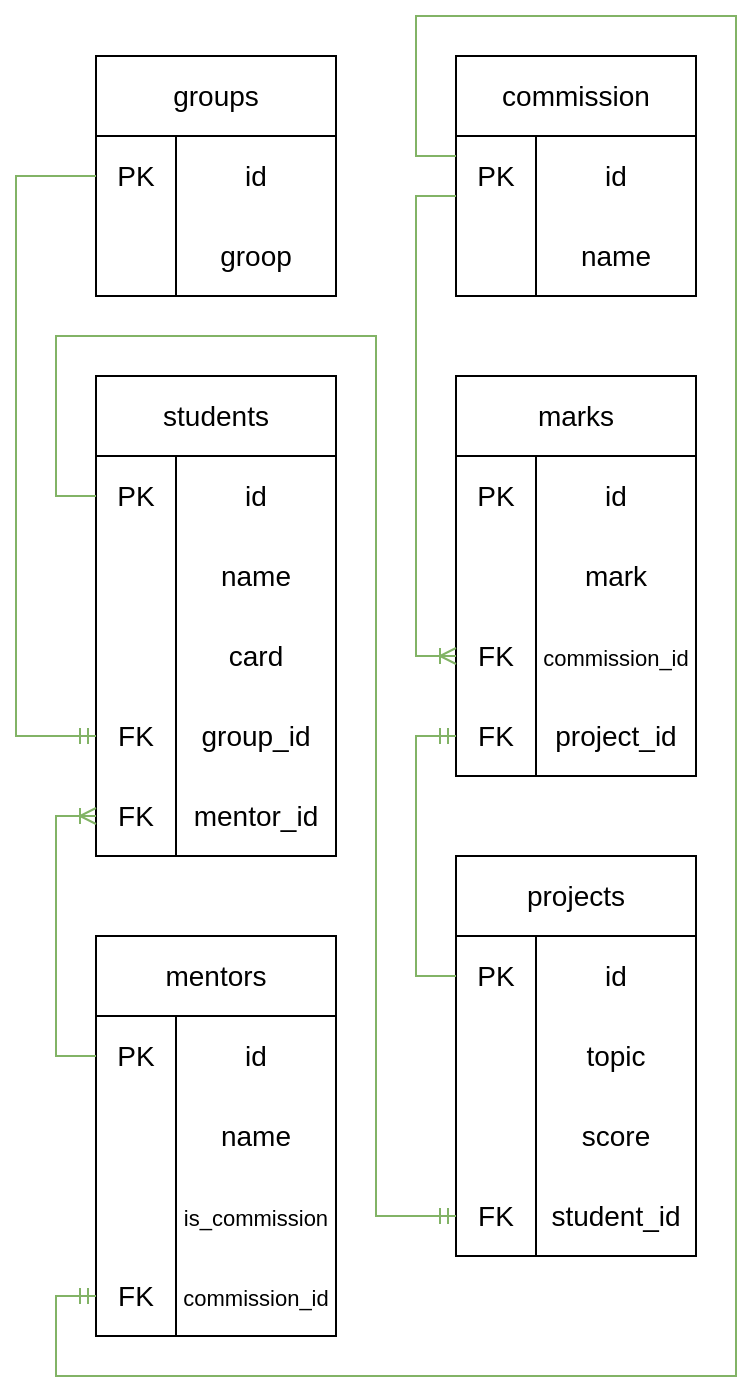 <mxfile version="20.2.8" type="device"><diagram id="ZeilSVFGzcY2wbCDTDUL" name="Страница 1"><mxGraphModel dx="1422" dy="857" grid="1" gridSize="10" guides="1" tooltips="1" connect="1" arrows="1" fold="1" page="1" pageScale="1" pageWidth="1169" pageHeight="827" math="0" shadow="0"><root><mxCell id="0"/><mxCell id="1" parent="0"/><mxCell id="NV2JN_UFJTzJPkgdnfiu-47" value="" style="rounded=0;whiteSpace=wrap;html=1;" parent="1" vertex="1"><mxGeometry x="300" y="280" width="80" height="160" as="geometry"/></mxCell><mxCell id="NV2JN_UFJTzJPkgdnfiu-1" value="&lt;font style=&quot;font-size: 14px;&quot;&gt;students&lt;/font&gt;" style="rounded=0;whiteSpace=wrap;html=1;" parent="1" vertex="1"><mxGeometry x="80" y="240" width="120" height="40" as="geometry"/></mxCell><mxCell id="NV2JN_UFJTzJPkgdnfiu-2" value="" style="rounded=0;whiteSpace=wrap;html=1;" parent="1" vertex="1"><mxGeometry x="120" y="280" width="80" height="200" as="geometry"/></mxCell><mxCell id="NV2JN_UFJTzJPkgdnfiu-3" value="" style="rounded=0;whiteSpace=wrap;html=1;" parent="1" vertex="1"><mxGeometry x="80" y="280" width="40" height="200" as="geometry"/></mxCell><mxCell id="NV2JN_UFJTzJPkgdnfiu-4" value="PK" style="text;html=1;strokeColor=none;fillColor=none;align=center;verticalAlign=middle;whiteSpace=wrap;rounded=0;fontSize=14;" parent="1" vertex="1"><mxGeometry x="80" y="280" width="40" height="40" as="geometry"/></mxCell><mxCell id="NV2JN_UFJTzJPkgdnfiu-5" value="name" style="text;html=1;strokeColor=none;fillColor=none;align=center;verticalAlign=middle;whiteSpace=wrap;rounded=0;fontSize=14;" parent="1" vertex="1"><mxGeometry x="120" y="320" width="80" height="40" as="geometry"/></mxCell><mxCell id="NV2JN_UFJTzJPkgdnfiu-6" value="mark" style="text;html=1;strokeColor=none;fillColor=none;align=center;verticalAlign=middle;whiteSpace=wrap;rounded=0;fontSize=14;" parent="1" vertex="1"><mxGeometry x="300" y="320" width="80" height="40" as="geometry"/></mxCell><mxCell id="NV2JN_UFJTzJPkgdnfiu-7" value="&lt;font style=&quot;font-size: 14px;&quot;&gt;groups&lt;/font&gt;" style="rounded=0;whiteSpace=wrap;html=1;" parent="1" vertex="1"><mxGeometry x="80" y="80" width="120" height="40" as="geometry"/></mxCell><mxCell id="NV2JN_UFJTzJPkgdnfiu-8" value="" style="rounded=0;whiteSpace=wrap;html=1;" parent="1" vertex="1"><mxGeometry x="120" y="120" width="80" height="80" as="geometry"/></mxCell><mxCell id="NV2JN_UFJTzJPkgdnfiu-9" value="" style="rounded=0;whiteSpace=wrap;html=1;" parent="1" vertex="1"><mxGeometry x="80" y="120" width="40" height="80" as="geometry"/></mxCell><mxCell id="NV2JN_UFJTzJPkgdnfiu-10" value="PK" style="text;html=1;strokeColor=none;fillColor=none;align=center;verticalAlign=middle;whiteSpace=wrap;rounded=0;fontSize=14;" parent="1" vertex="1"><mxGeometry x="80" y="120" width="40" height="40" as="geometry"/></mxCell><mxCell id="NV2JN_UFJTzJPkgdnfiu-11" value="groop" style="text;html=1;strokeColor=none;fillColor=none;align=center;verticalAlign=middle;whiteSpace=wrap;rounded=0;fontSize=14;" parent="1" vertex="1"><mxGeometry x="120" y="160" width="80" height="40" as="geometry"/></mxCell><mxCell id="NV2JN_UFJTzJPkgdnfiu-12" value="card" style="text;html=1;strokeColor=none;fillColor=none;align=center;verticalAlign=middle;whiteSpace=wrap;rounded=0;fontSize=14;" parent="1" vertex="1"><mxGeometry x="120" y="360" width="80" height="40" as="geometry"/></mxCell><mxCell id="NV2JN_UFJTzJPkgdnfiu-13" value="&lt;font style=&quot;font-size: 14px;&quot;&gt;projects&lt;/font&gt;" style="rounded=0;whiteSpace=wrap;html=1;" parent="1" vertex="1"><mxGeometry x="260" y="480" width="120" height="40" as="geometry"/></mxCell><mxCell id="NV2JN_UFJTzJPkgdnfiu-14" value="" style="rounded=0;whiteSpace=wrap;html=1;" parent="1" vertex="1"><mxGeometry x="300" y="520" width="80" height="160" as="geometry"/></mxCell><mxCell id="NV2JN_UFJTzJPkgdnfiu-15" value="" style="rounded=0;whiteSpace=wrap;html=1;" parent="1" vertex="1"><mxGeometry x="260" y="520" width="40" height="160" as="geometry"/></mxCell><mxCell id="NV2JN_UFJTzJPkgdnfiu-16" value="PK" style="text;html=1;strokeColor=none;fillColor=none;align=center;verticalAlign=middle;whiteSpace=wrap;rounded=0;fontSize=14;" parent="1" vertex="1"><mxGeometry x="260" y="520" width="40" height="40" as="geometry"/></mxCell><mxCell id="NV2JN_UFJTzJPkgdnfiu-17" value="topic" style="text;html=1;strokeColor=none;fillColor=none;align=center;verticalAlign=middle;whiteSpace=wrap;rounded=0;fontSize=14;" parent="1" vertex="1"><mxGeometry x="300" y="560" width="80" height="40" as="geometry"/></mxCell><mxCell id="NV2JN_UFJTzJPkgdnfiu-18" value="score" style="text;html=1;strokeColor=none;fillColor=none;align=center;verticalAlign=middle;whiteSpace=wrap;rounded=0;fontSize=14;" parent="1" vertex="1"><mxGeometry x="300" y="600" width="80" height="40" as="geometry"/></mxCell><mxCell id="NV2JN_UFJTzJPkgdnfiu-19" value="&lt;font style=&quot;font-size: 14px;&quot;&gt;mentors&lt;/font&gt;" style="rounded=0;whiteSpace=wrap;html=1;" parent="1" vertex="1"><mxGeometry x="80" y="520" width="120" height="40" as="geometry"/></mxCell><mxCell id="NV2JN_UFJTzJPkgdnfiu-20" value="" style="rounded=0;whiteSpace=wrap;html=1;" parent="1" vertex="1"><mxGeometry x="120" y="560" width="80" height="160" as="geometry"/></mxCell><mxCell id="NV2JN_UFJTzJPkgdnfiu-21" value="" style="rounded=0;whiteSpace=wrap;html=1;" parent="1" vertex="1"><mxGeometry x="80" y="560" width="40" height="160" as="geometry"/></mxCell><mxCell id="NV2JN_UFJTzJPkgdnfiu-22" value="PK" style="text;html=1;strokeColor=none;fillColor=none;align=center;verticalAlign=middle;whiteSpace=wrap;rounded=0;fontSize=14;" parent="1" vertex="1"><mxGeometry x="80" y="560" width="40" height="40" as="geometry"/></mxCell><mxCell id="NV2JN_UFJTzJPkgdnfiu-23" value="name" style="text;html=1;strokeColor=none;fillColor=none;align=center;verticalAlign=middle;whiteSpace=wrap;rounded=0;fontSize=14;" parent="1" vertex="1"><mxGeometry x="120" y="600" width="80" height="40" as="geometry"/></mxCell><mxCell id="NV2JN_UFJTzJPkgdnfiu-30" value="&lt;font style=&quot;font-size: 14px;&quot;&gt;commission&lt;/font&gt;" style="rounded=0;whiteSpace=wrap;html=1;" parent="1" vertex="1"><mxGeometry x="260" y="80" width="120" height="40" as="geometry"/></mxCell><mxCell id="NV2JN_UFJTzJPkgdnfiu-31" value="" style="rounded=0;whiteSpace=wrap;html=1;" parent="1" vertex="1"><mxGeometry x="300" y="120" width="80" height="80" as="geometry"/></mxCell><mxCell id="NV2JN_UFJTzJPkgdnfiu-32" value="" style="rounded=0;whiteSpace=wrap;html=1;" parent="1" vertex="1"><mxGeometry x="260" y="120" width="40" height="80" as="geometry"/></mxCell><mxCell id="NV2JN_UFJTzJPkgdnfiu-33" value="PK" style="text;html=1;strokeColor=none;fillColor=none;align=center;verticalAlign=middle;whiteSpace=wrap;rounded=0;fontSize=14;" parent="1" vertex="1"><mxGeometry x="260" y="120" width="40" height="40" as="geometry"/></mxCell><mxCell id="NV2JN_UFJTzJPkgdnfiu-34" value="name" style="text;html=1;strokeColor=none;fillColor=none;align=center;verticalAlign=middle;whiteSpace=wrap;rounded=0;fontSize=14;" parent="1" vertex="1"><mxGeometry x="300" y="160" width="80" height="40" as="geometry"/></mxCell><mxCell id="NV2JN_UFJTzJPkgdnfiu-35" value="mentor_id" style="text;html=1;strokeColor=none;fillColor=none;align=center;verticalAlign=middle;whiteSpace=wrap;rounded=0;fontSize=14;" parent="1" vertex="1"><mxGeometry x="120" y="440" width="80" height="40" as="geometry"/></mxCell><mxCell id="NV2JN_UFJTzJPkgdnfiu-46" value="&lt;font style=&quot;font-size: 14px;&quot;&gt;marks&lt;/font&gt;" style="rounded=0;whiteSpace=wrap;html=1;" parent="1" vertex="1"><mxGeometry x="260" y="240" width="120" height="40" as="geometry"/></mxCell><mxCell id="NV2JN_UFJTzJPkgdnfiu-48" value="" style="rounded=0;whiteSpace=wrap;html=1;" parent="1" vertex="1"><mxGeometry x="260" y="280" width="40" height="160" as="geometry"/></mxCell><mxCell id="NV2JN_UFJTzJPkgdnfiu-49" value="PK" style="text;html=1;strokeColor=none;fillColor=none;align=center;verticalAlign=middle;whiteSpace=wrap;rounded=0;fontSize=14;" parent="1" vertex="1"><mxGeometry x="260" y="280" width="40" height="40" as="geometry"/></mxCell><mxCell id="NV2JN_UFJTzJPkgdnfiu-54" value="id" style="text;html=1;strokeColor=none;fillColor=none;align=center;verticalAlign=middle;whiteSpace=wrap;rounded=0;fontSize=14;" parent="1" vertex="1"><mxGeometry x="120" y="280" width="80" height="40" as="geometry"/></mxCell><mxCell id="NV2JN_UFJTzJPkgdnfiu-55" value="id" style="text;html=1;strokeColor=none;fillColor=none;align=center;verticalAlign=middle;whiteSpace=wrap;rounded=0;fontSize=14;" parent="1" vertex="1"><mxGeometry x="120" y="560" width="80" height="40" as="geometry"/></mxCell><mxCell id="NV2JN_UFJTzJPkgdnfiu-57" value="id" style="text;html=1;strokeColor=none;fillColor=none;align=center;verticalAlign=middle;whiteSpace=wrap;rounded=0;fontSize=14;" parent="1" vertex="1"><mxGeometry x="120" y="120" width="80" height="40" as="geometry"/></mxCell><mxCell id="NV2JN_UFJTzJPkgdnfiu-59" value="group_id" style="text;html=1;strokeColor=none;fillColor=none;align=center;verticalAlign=middle;whiteSpace=wrap;rounded=0;fontSize=14;" parent="1" vertex="1"><mxGeometry x="120" y="400" width="80" height="40" as="geometry"/></mxCell><mxCell id="NV2JN_UFJTzJPkgdnfiu-61" value="" style="edgeStyle=orthogonalEdgeStyle;fontSize=12;html=1;endArrow=none;startArrow=ERmandOne;rounded=0;entryX=0;entryY=0.5;entryDx=0;entryDy=0;exitX=0;exitY=0.5;exitDx=0;exitDy=0;fillColor=#d5e8d4;strokeColor=#82b366;endFill=0;" parent="1" source="NV2JN_UFJTzJPkgdnfiu-62" target="NV2JN_UFJTzJPkgdnfiu-10" edge="1"><mxGeometry width="100" height="100" relative="1" as="geometry"><mxPoint x="-40" y="840" as="sourcePoint"/><mxPoint x="60" y="740" as="targetPoint"/><Array as="points"><mxPoint x="40" y="420"/><mxPoint x="40" y="140"/></Array></mxGeometry></mxCell><mxCell id="NV2JN_UFJTzJPkgdnfiu-62" value="FK" style="text;html=1;strokeColor=none;fillColor=none;align=center;verticalAlign=middle;whiteSpace=wrap;rounded=0;fontSize=14;" parent="1" vertex="1"><mxGeometry x="80" y="400" width="40" height="40" as="geometry"/></mxCell><mxCell id="NV2JN_UFJTzJPkgdnfiu-63" value="FK" style="text;html=1;strokeColor=none;fillColor=none;align=center;verticalAlign=middle;whiteSpace=wrap;rounded=0;fontSize=14;" parent="1" vertex="1"><mxGeometry x="80" y="440" width="40" height="40" as="geometry"/></mxCell><mxCell id="NV2JN_UFJTzJPkgdnfiu-64" value="" style="edgeStyle=orthogonalEdgeStyle;fontSize=12;html=1;endArrow=ERoneToMany;rounded=0;exitX=0;exitY=0.5;exitDx=0;exitDy=0;entryX=0;entryY=0.5;entryDx=0;entryDy=0;fillColor=#d5e8d4;strokeColor=#82b366;" parent="1" source="NV2JN_UFJTzJPkgdnfiu-22" target="NV2JN_UFJTzJPkgdnfiu-63" edge="1"><mxGeometry width="100" height="100" relative="1" as="geometry"><mxPoint x="140" y="550" as="sourcePoint"/><mxPoint x="240" y="450" as="targetPoint"/><Array as="points"><mxPoint x="60" y="580"/><mxPoint x="60" y="460"/></Array></mxGeometry></mxCell><mxCell id="NV2JN_UFJTzJPkgdnfiu-65" value="&lt;font style=&quot;font-size: 11px;&quot;&gt;commission_id&lt;/font&gt;" style="text;html=1;strokeColor=none;fillColor=none;align=center;verticalAlign=middle;whiteSpace=wrap;rounded=0;fontSize=14;" parent="1" vertex="1"><mxGeometry x="300" y="360" width="80" height="40" as="geometry"/></mxCell><mxCell id="NV2JN_UFJTzJPkgdnfiu-66" value="student_id" style="text;html=1;strokeColor=none;fillColor=none;align=center;verticalAlign=middle;whiteSpace=wrap;rounded=0;fontSize=14;" parent="1" vertex="1"><mxGeometry x="300" y="640" width="80" height="40" as="geometry"/></mxCell><mxCell id="NV2JN_UFJTzJPkgdnfiu-67" value="project_id" style="text;html=1;strokeColor=none;fillColor=none;align=center;verticalAlign=middle;whiteSpace=wrap;rounded=0;fontSize=14;" parent="1" vertex="1"><mxGeometry x="300" y="400" width="80" height="40" as="geometry"/></mxCell><mxCell id="NV2JN_UFJTzJPkgdnfiu-69" value="id" style="text;html=1;strokeColor=none;fillColor=none;align=center;verticalAlign=middle;whiteSpace=wrap;rounded=0;fontSize=14;" parent="1" vertex="1"><mxGeometry x="300" y="280" width="80" height="40" as="geometry"/></mxCell><mxCell id="NV2JN_UFJTzJPkgdnfiu-70" value="FK" style="text;html=1;strokeColor=none;fillColor=none;align=center;verticalAlign=middle;whiteSpace=wrap;rounded=0;fontSize=14;" parent="1" vertex="1"><mxGeometry x="260" y="400" width="40" height="40" as="geometry"/></mxCell><mxCell id="NV2JN_UFJTzJPkgdnfiu-71" value="FK" style="text;html=1;strokeColor=none;fillColor=none;align=center;verticalAlign=middle;whiteSpace=wrap;rounded=0;fontSize=14;" parent="1" vertex="1"><mxGeometry x="260" y="360" width="40" height="40" as="geometry"/></mxCell><mxCell id="NV2JN_UFJTzJPkgdnfiu-73" value="FK" style="text;html=1;strokeColor=none;fillColor=none;align=center;verticalAlign=middle;whiteSpace=wrap;rounded=0;fontSize=14;" parent="1" vertex="1"><mxGeometry x="260" y="640" width="40" height="40" as="geometry"/></mxCell><mxCell id="NV2JN_UFJTzJPkgdnfiu-74" value="id" style="text;html=1;strokeColor=none;fillColor=none;align=center;verticalAlign=middle;whiteSpace=wrap;rounded=0;fontSize=14;" parent="1" vertex="1"><mxGeometry x="300" y="120" width="80" height="40" as="geometry"/></mxCell><mxCell id="NV2JN_UFJTzJPkgdnfiu-78" value="id" style="text;html=1;strokeColor=none;fillColor=none;align=center;verticalAlign=middle;whiteSpace=wrap;rounded=0;fontSize=14;" parent="1" vertex="1"><mxGeometry x="300" y="520" width="80" height="40" as="geometry"/></mxCell><mxCell id="NV2JN_UFJTzJPkgdnfiu-82" value="&lt;font style=&quot;font-size: 11px;&quot;&gt;is_commission&lt;/font&gt;" style="text;html=1;strokeColor=none;fillColor=none;align=center;verticalAlign=middle;whiteSpace=wrap;rounded=0;fontSize=14;" parent="1" vertex="1"><mxGeometry x="120" y="640" width="80" height="40" as="geometry"/></mxCell><mxCell id="NV2JN_UFJTzJPkgdnfiu-83" value="&lt;font style=&quot;font-size: 11px;&quot;&gt;commission_id&lt;/font&gt;" style="text;html=1;strokeColor=none;fillColor=none;align=center;verticalAlign=middle;whiteSpace=wrap;rounded=0;fontSize=14;" parent="1" vertex="1"><mxGeometry x="120" y="680" width="80" height="40" as="geometry"/></mxCell><mxCell id="NV2JN_UFJTzJPkgdnfiu-85" value="FK" style="text;html=1;strokeColor=none;fillColor=none;align=center;verticalAlign=middle;whiteSpace=wrap;rounded=0;fontSize=14;" parent="1" vertex="1"><mxGeometry x="80" y="680" width="40" height="40" as="geometry"/></mxCell><mxCell id="rHjOj3a4FlIA-03TSAnn-2" value="" style="edgeStyle=orthogonalEdgeStyle;fontSize=12;html=1;endArrow=ERmandOne;rounded=0;exitX=0;exitY=0.5;exitDx=0;exitDy=0;entryX=0;entryY=0.5;entryDx=0;entryDy=0;fillColor=#d5e8d4;strokeColor=#82b366;" parent="1" source="NV2JN_UFJTzJPkgdnfiu-16" target="NV2JN_UFJTzJPkgdnfiu-70" edge="1"><mxGeometry width="100" height="100" relative="1" as="geometry"><mxPoint x="440" y="440" as="sourcePoint"/><mxPoint x="540" y="340" as="targetPoint"/><Array as="points"><mxPoint x="240" y="540"/><mxPoint x="240" y="420"/></Array></mxGeometry></mxCell><mxCell id="rHjOj3a4FlIA-03TSAnn-3" value="" style="edgeStyle=orthogonalEdgeStyle;fontSize=12;html=1;endArrow=ERoneToMany;rounded=0;exitX=0;exitY=0.75;exitDx=0;exitDy=0;entryX=0;entryY=0.5;entryDx=0;entryDy=0;fillColor=#d5e8d4;strokeColor=#82b366;" parent="1" source="NV2JN_UFJTzJPkgdnfiu-33" target="NV2JN_UFJTzJPkgdnfiu-71" edge="1"><mxGeometry width="100" height="100" relative="1" as="geometry"><mxPoint x="340" y="440" as="sourcePoint"/><mxPoint x="440" y="340" as="targetPoint"/><Array as="points"><mxPoint x="240" y="150"/><mxPoint x="240" y="380"/></Array></mxGeometry></mxCell><mxCell id="rHjOj3a4FlIA-03TSAnn-4" value="" style="edgeStyle=orthogonalEdgeStyle;fontSize=12;html=1;endArrow=ERmandOne;rounded=0;exitX=0;exitY=0.5;exitDx=0;exitDy=0;entryX=0;entryY=0.5;entryDx=0;entryDy=0;fillColor=#d5e8d4;strokeColor=#82b366;" parent="1" source="NV2JN_UFJTzJPkgdnfiu-4" target="NV2JN_UFJTzJPkgdnfiu-73" edge="1"><mxGeometry width="100" height="100" relative="1" as="geometry"><mxPoint x="480" y="560" as="sourcePoint"/><mxPoint x="480" y="440" as="targetPoint"/><Array as="points"><mxPoint x="60" y="300"/><mxPoint x="60" y="220"/><mxPoint x="220" y="220"/><mxPoint x="220" y="660"/></Array></mxGeometry></mxCell><mxCell id="rHjOj3a4FlIA-03TSAnn-5" value="" style="edgeStyle=orthogonalEdgeStyle;fontSize=12;html=1;endArrow=ERmandOne;rounded=0;exitX=0;exitY=0.25;exitDx=0;exitDy=0;entryX=0;entryY=0.5;entryDx=0;entryDy=0;fillColor=#d5e8d4;strokeColor=#82b366;" parent="1" source="NV2JN_UFJTzJPkgdnfiu-33" target="NV2JN_UFJTzJPkgdnfiu-85" edge="1"><mxGeometry width="100" height="100" relative="1" as="geometry"><mxPoint x="470" y="534" as="sourcePoint"/><mxPoint x="470" y="414" as="targetPoint"/><Array as="points"><mxPoint x="240" y="130"/><mxPoint x="240" y="60"/><mxPoint x="400" y="60"/><mxPoint x="400" y="740"/><mxPoint x="60" y="740"/><mxPoint x="60" y="700"/></Array></mxGeometry></mxCell></root></mxGraphModel></diagram></mxfile>